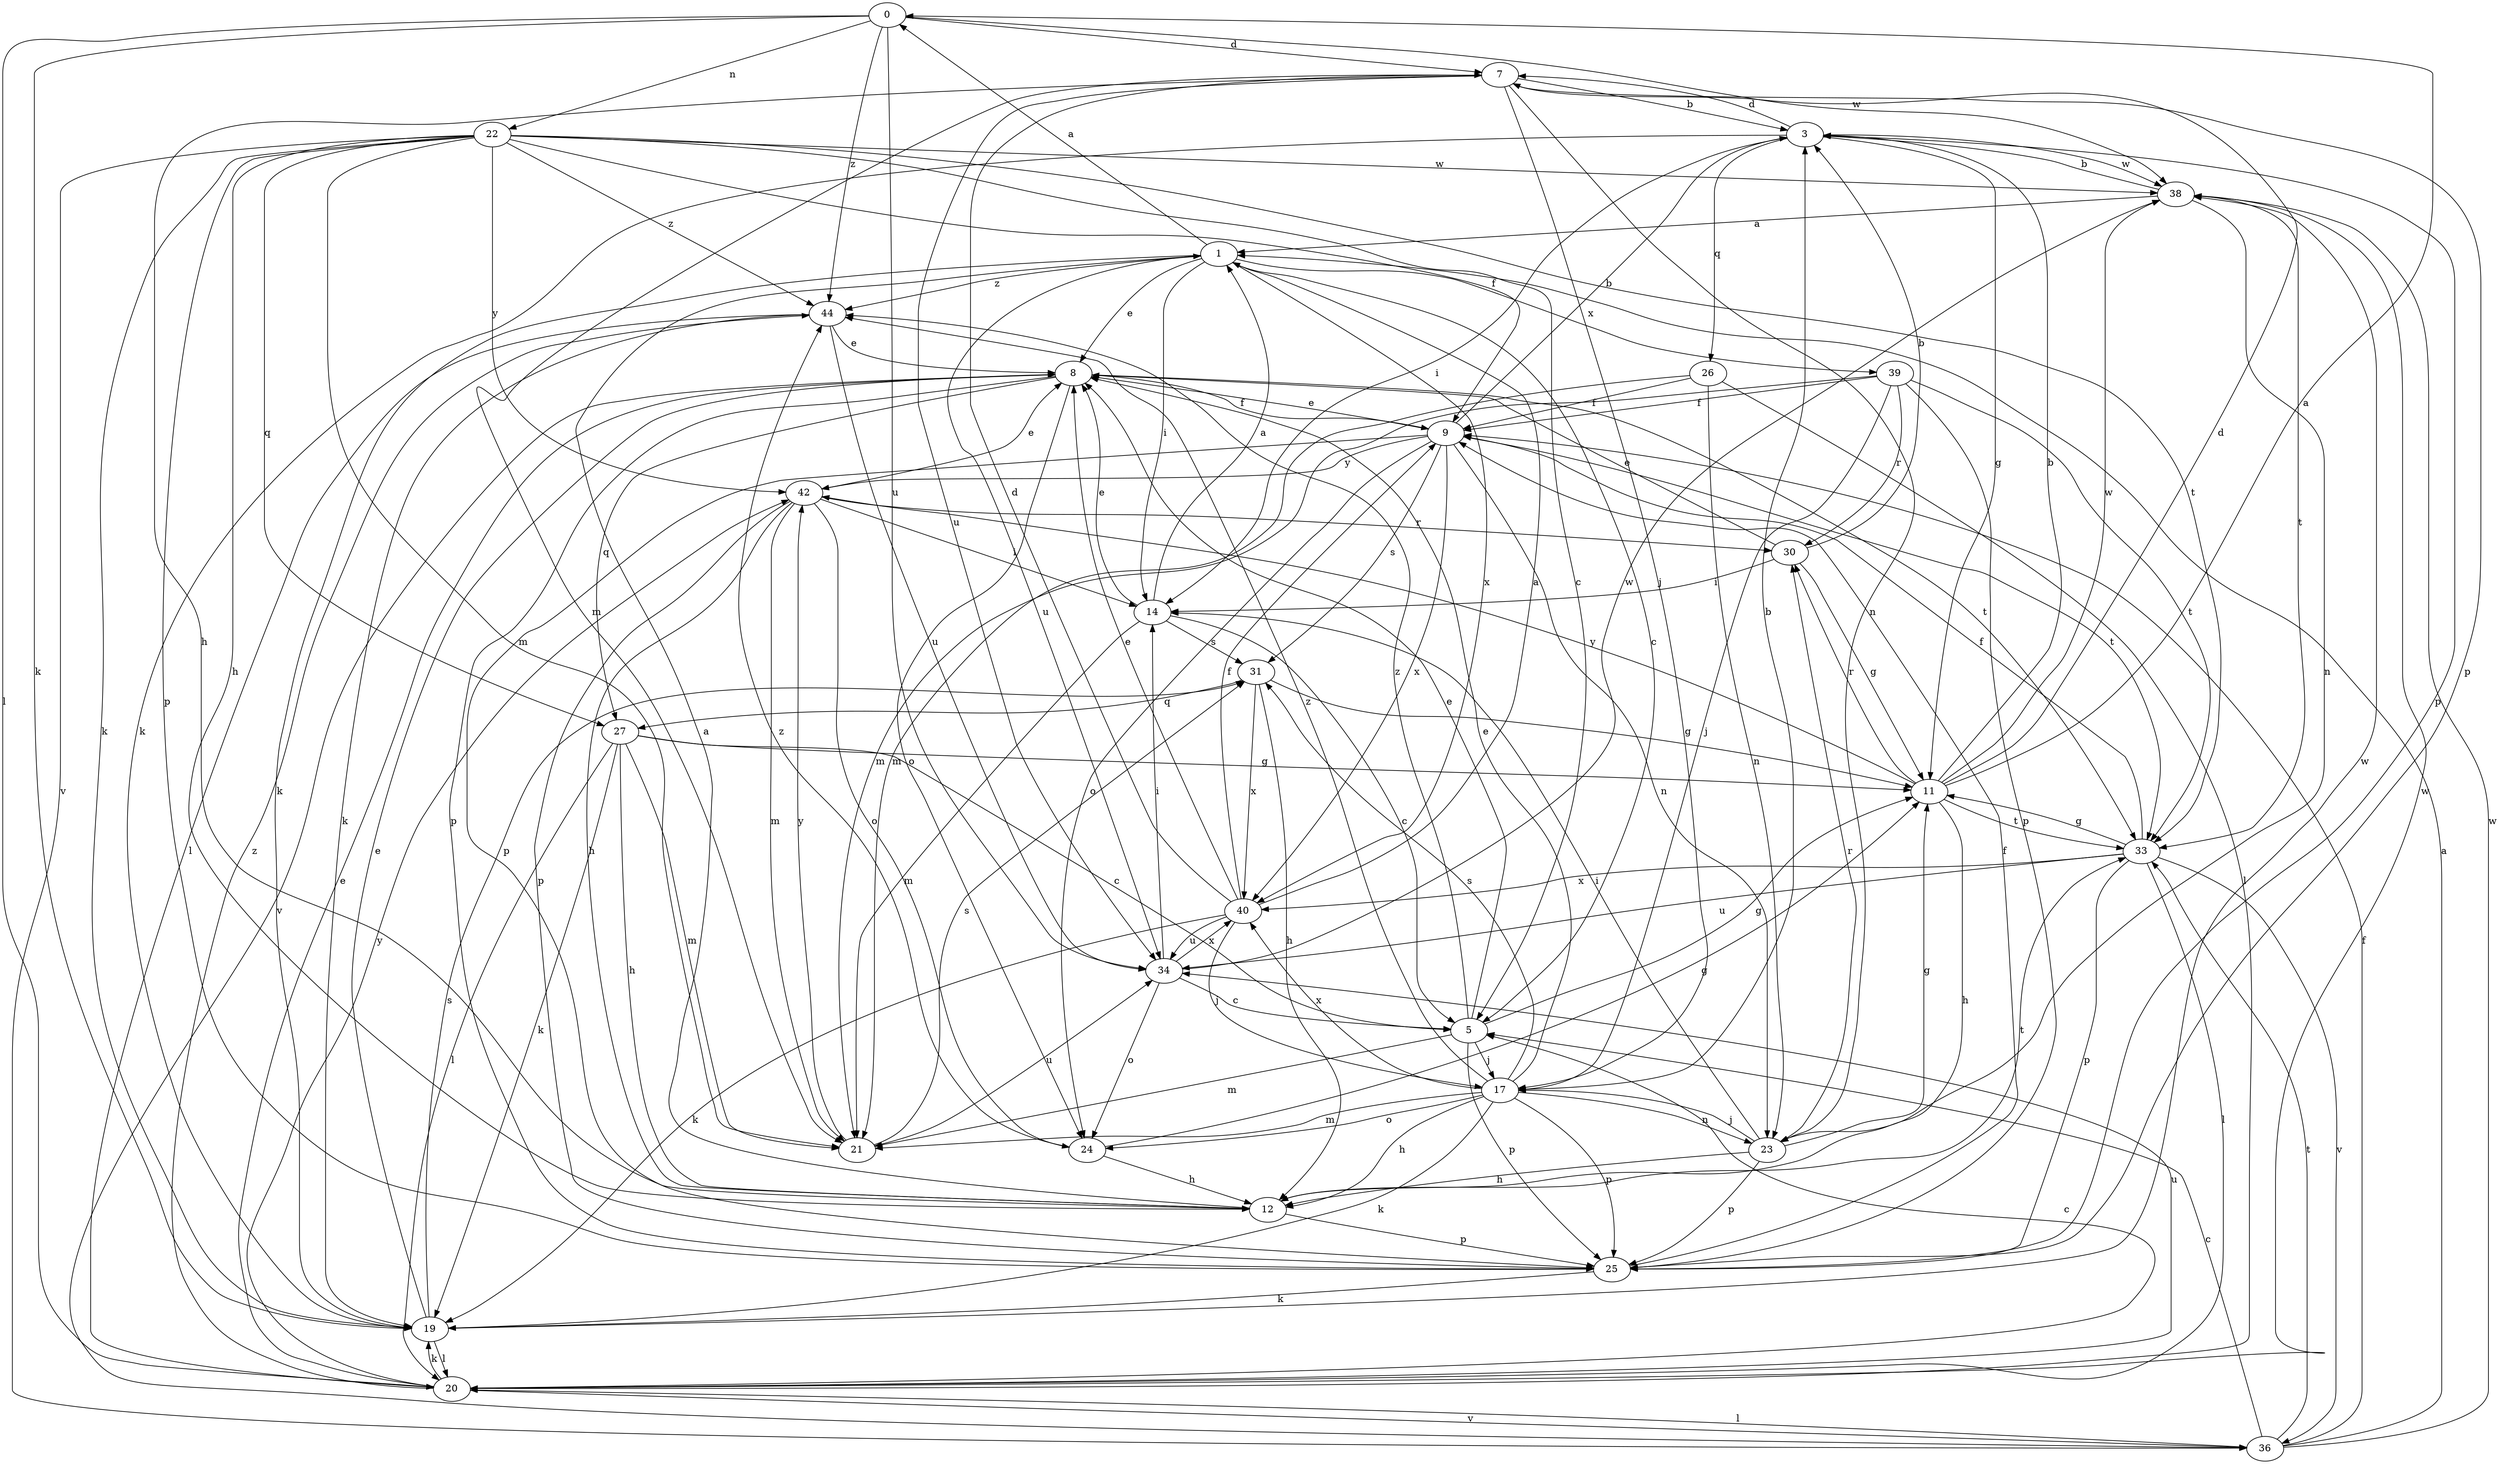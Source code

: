 strict digraph  {
0;
1;
3;
5;
7;
8;
9;
11;
12;
14;
17;
19;
20;
21;
22;
23;
24;
25;
26;
27;
30;
31;
33;
34;
36;
38;
39;
40;
42;
44;
0 -> 7  [label=d];
0 -> 19  [label=k];
0 -> 20  [label=l];
0 -> 22  [label=n];
0 -> 34  [label=u];
0 -> 38  [label=w];
0 -> 44  [label=z];
1 -> 0  [label=a];
1 -> 5  [label=c];
1 -> 8  [label=e];
1 -> 14  [label=i];
1 -> 19  [label=k];
1 -> 34  [label=u];
1 -> 39  [label=x];
1 -> 40  [label=x];
1 -> 44  [label=z];
3 -> 7  [label=d];
3 -> 11  [label=g];
3 -> 14  [label=i];
3 -> 19  [label=k];
3 -> 25  [label=p];
3 -> 26  [label=q];
3 -> 38  [label=w];
5 -> 8  [label=e];
5 -> 11  [label=g];
5 -> 17  [label=j];
5 -> 21  [label=m];
5 -> 25  [label=p];
5 -> 44  [label=z];
7 -> 3  [label=b];
7 -> 12  [label=h];
7 -> 17  [label=j];
7 -> 21  [label=m];
7 -> 23  [label=n];
7 -> 25  [label=p];
7 -> 34  [label=u];
8 -> 9  [label=f];
8 -> 24  [label=o];
8 -> 25  [label=p];
8 -> 27  [label=q];
8 -> 33  [label=t];
8 -> 36  [label=v];
9 -> 3  [label=b];
9 -> 8  [label=e];
9 -> 23  [label=n];
9 -> 24  [label=o];
9 -> 25  [label=p];
9 -> 31  [label=s];
9 -> 33  [label=t];
9 -> 40  [label=x];
9 -> 42  [label=y];
11 -> 0  [label=a];
11 -> 3  [label=b];
11 -> 7  [label=d];
11 -> 12  [label=h];
11 -> 30  [label=r];
11 -> 33  [label=t];
11 -> 38  [label=w];
11 -> 42  [label=y];
12 -> 1  [label=a];
12 -> 25  [label=p];
12 -> 33  [label=t];
14 -> 1  [label=a];
14 -> 5  [label=c];
14 -> 8  [label=e];
14 -> 21  [label=m];
14 -> 31  [label=s];
17 -> 3  [label=b];
17 -> 8  [label=e];
17 -> 12  [label=h];
17 -> 19  [label=k];
17 -> 21  [label=m];
17 -> 23  [label=n];
17 -> 24  [label=o];
17 -> 25  [label=p];
17 -> 31  [label=s];
17 -> 40  [label=x];
17 -> 44  [label=z];
19 -> 8  [label=e];
19 -> 20  [label=l];
19 -> 31  [label=s];
19 -> 38  [label=w];
20 -> 5  [label=c];
20 -> 8  [label=e];
20 -> 19  [label=k];
20 -> 34  [label=u];
20 -> 36  [label=v];
20 -> 38  [label=w];
20 -> 42  [label=y];
20 -> 44  [label=z];
21 -> 31  [label=s];
21 -> 34  [label=u];
21 -> 42  [label=y];
22 -> 5  [label=c];
22 -> 9  [label=f];
22 -> 12  [label=h];
22 -> 19  [label=k];
22 -> 21  [label=m];
22 -> 25  [label=p];
22 -> 27  [label=q];
22 -> 33  [label=t];
22 -> 36  [label=v];
22 -> 38  [label=w];
22 -> 42  [label=y];
22 -> 44  [label=z];
23 -> 11  [label=g];
23 -> 12  [label=h];
23 -> 14  [label=i];
23 -> 17  [label=j];
23 -> 25  [label=p];
23 -> 30  [label=r];
24 -> 11  [label=g];
24 -> 12  [label=h];
24 -> 44  [label=z];
25 -> 9  [label=f];
25 -> 19  [label=k];
26 -> 9  [label=f];
26 -> 20  [label=l];
26 -> 21  [label=m];
26 -> 23  [label=n];
27 -> 5  [label=c];
27 -> 11  [label=g];
27 -> 12  [label=h];
27 -> 19  [label=k];
27 -> 20  [label=l];
27 -> 21  [label=m];
30 -> 3  [label=b];
30 -> 8  [label=e];
30 -> 11  [label=g];
30 -> 14  [label=i];
31 -> 11  [label=g];
31 -> 12  [label=h];
31 -> 27  [label=q];
31 -> 40  [label=x];
33 -> 9  [label=f];
33 -> 11  [label=g];
33 -> 20  [label=l];
33 -> 25  [label=p];
33 -> 34  [label=u];
33 -> 36  [label=v];
33 -> 40  [label=x];
34 -> 5  [label=c];
34 -> 14  [label=i];
34 -> 24  [label=o];
34 -> 38  [label=w];
34 -> 40  [label=x];
36 -> 1  [label=a];
36 -> 5  [label=c];
36 -> 9  [label=f];
36 -> 20  [label=l];
36 -> 33  [label=t];
36 -> 38  [label=w];
38 -> 1  [label=a];
38 -> 3  [label=b];
38 -> 23  [label=n];
38 -> 33  [label=t];
39 -> 9  [label=f];
39 -> 17  [label=j];
39 -> 21  [label=m];
39 -> 25  [label=p];
39 -> 30  [label=r];
39 -> 33  [label=t];
40 -> 1  [label=a];
40 -> 7  [label=d];
40 -> 8  [label=e];
40 -> 9  [label=f];
40 -> 17  [label=j];
40 -> 19  [label=k];
40 -> 34  [label=u];
42 -> 8  [label=e];
42 -> 12  [label=h];
42 -> 14  [label=i];
42 -> 21  [label=m];
42 -> 24  [label=o];
42 -> 25  [label=p];
42 -> 30  [label=r];
44 -> 8  [label=e];
44 -> 19  [label=k];
44 -> 20  [label=l];
44 -> 34  [label=u];
}
